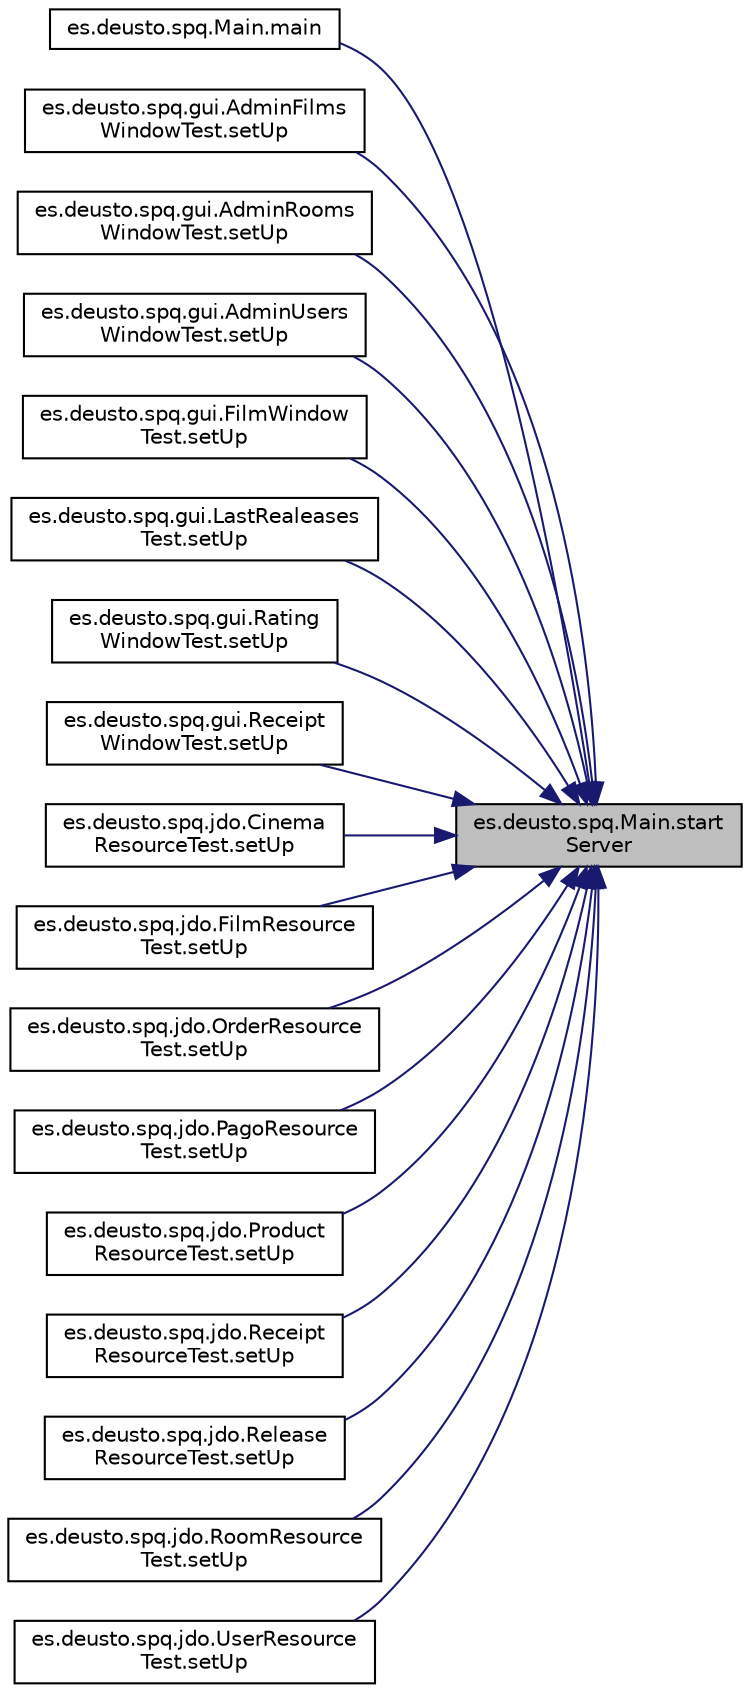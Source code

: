 digraph "es.deusto.spq.Main.startServer"
{
 // LATEX_PDF_SIZE
  edge [fontname="Helvetica",fontsize="10",labelfontname="Helvetica",labelfontsize="10"];
  node [fontname="Helvetica",fontsize="10",shape=record];
  rankdir="RL";
  Node1 [label="es.deusto.spq.Main.start\lServer",height=0.2,width=0.4,color="black", fillcolor="grey75", style="filled", fontcolor="black",tooltip=" "];
  Node1 -> Node2 [dir="back",color="midnightblue",fontsize="10",style="solid",fontname="Helvetica"];
  Node2 [label="es.deusto.spq.Main.main",height=0.2,width=0.4,color="black", fillcolor="white", style="filled",URL="$classes_1_1deusto_1_1spq_1_1_main.html#ac14da79282eae99f0ca7832d5ff0e16b",tooltip=" "];
  Node1 -> Node3 [dir="back",color="midnightblue",fontsize="10",style="solid",fontname="Helvetica"];
  Node3 [label="es.deusto.spq.gui.AdminFilms\lWindowTest.setUp",height=0.2,width=0.4,color="black", fillcolor="white", style="filled",URL="$classes_1_1deusto_1_1spq_1_1gui_1_1_admin_films_window_test.html#a3b00f8c55336cbfb27f99e5a1e255311",tooltip=" "];
  Node1 -> Node4 [dir="back",color="midnightblue",fontsize="10",style="solid",fontname="Helvetica"];
  Node4 [label="es.deusto.spq.gui.AdminRooms\lWindowTest.setUp",height=0.2,width=0.4,color="black", fillcolor="white", style="filled",URL="$classes_1_1deusto_1_1spq_1_1gui_1_1_admin_rooms_window_test.html#a0d03ae5ee25e25de247ef9030ecc7af1",tooltip=" "];
  Node1 -> Node5 [dir="back",color="midnightblue",fontsize="10",style="solid",fontname="Helvetica"];
  Node5 [label="es.deusto.spq.gui.AdminUsers\lWindowTest.setUp",height=0.2,width=0.4,color="black", fillcolor="white", style="filled",URL="$classes_1_1deusto_1_1spq_1_1gui_1_1_admin_users_window_test.html#a043e7bfd150aa929ffad22065905202b",tooltip=" "];
  Node1 -> Node6 [dir="back",color="midnightblue",fontsize="10",style="solid",fontname="Helvetica"];
  Node6 [label="es.deusto.spq.gui.FilmWindow\lTest.setUp",height=0.2,width=0.4,color="black", fillcolor="white", style="filled",URL="$classes_1_1deusto_1_1spq_1_1gui_1_1_film_window_test.html#a62f5f10f2aada488a3ae5de77f7e9df6",tooltip=" "];
  Node1 -> Node7 [dir="back",color="midnightblue",fontsize="10",style="solid",fontname="Helvetica"];
  Node7 [label="es.deusto.spq.gui.LastRealeases\lTest.setUp",height=0.2,width=0.4,color="black", fillcolor="white", style="filled",URL="$classes_1_1deusto_1_1spq_1_1gui_1_1_last_realeases_test.html#a605f6f431ce742bdd51fe04a02654924",tooltip=" "];
  Node1 -> Node8 [dir="back",color="midnightblue",fontsize="10",style="solid",fontname="Helvetica"];
  Node8 [label="es.deusto.spq.gui.Rating\lWindowTest.setUp",height=0.2,width=0.4,color="black", fillcolor="white", style="filled",URL="$classes_1_1deusto_1_1spq_1_1gui_1_1_rating_window_test.html#aeeef782119bc36973337ef6be03929da",tooltip=" "];
  Node1 -> Node9 [dir="back",color="midnightblue",fontsize="10",style="solid",fontname="Helvetica"];
  Node9 [label="es.deusto.spq.gui.Receipt\lWindowTest.setUp",height=0.2,width=0.4,color="black", fillcolor="white", style="filled",URL="$classes_1_1deusto_1_1spq_1_1gui_1_1_receipt_window_test.html#a9ec7f8ce9f45765aa31f75b056567b27",tooltip=" "];
  Node1 -> Node10 [dir="back",color="midnightblue",fontsize="10",style="solid",fontname="Helvetica"];
  Node10 [label="es.deusto.spq.jdo.Cinema\lResourceTest.setUp",height=0.2,width=0.4,color="black", fillcolor="white", style="filled",URL="$classes_1_1deusto_1_1spq_1_1jdo_1_1_cinema_resource_test.html#aceeae734e07b2ea44d739a4867791094",tooltip=" "];
  Node1 -> Node11 [dir="back",color="midnightblue",fontsize="10",style="solid",fontname="Helvetica"];
  Node11 [label="es.deusto.spq.jdo.FilmResource\lTest.setUp",height=0.2,width=0.4,color="black", fillcolor="white", style="filled",URL="$classes_1_1deusto_1_1spq_1_1jdo_1_1_film_resource_test.html#ae4a6781c5fb9479b6a5cf5e7aceda3d2",tooltip=" "];
  Node1 -> Node12 [dir="back",color="midnightblue",fontsize="10",style="solid",fontname="Helvetica"];
  Node12 [label="es.deusto.spq.jdo.OrderResource\lTest.setUp",height=0.2,width=0.4,color="black", fillcolor="white", style="filled",URL="$classes_1_1deusto_1_1spq_1_1jdo_1_1_order_resource_test.html#a915bcee239f37c7dd03c13e9efa4a511",tooltip=" "];
  Node1 -> Node13 [dir="back",color="midnightblue",fontsize="10",style="solid",fontname="Helvetica"];
  Node13 [label="es.deusto.spq.jdo.PagoResource\lTest.setUp",height=0.2,width=0.4,color="black", fillcolor="white", style="filled",URL="$classes_1_1deusto_1_1spq_1_1jdo_1_1_pago_resource_test.html#a77b50d497b29fa28c501e87c4300760b",tooltip=" "];
  Node1 -> Node14 [dir="back",color="midnightblue",fontsize="10",style="solid",fontname="Helvetica"];
  Node14 [label="es.deusto.spq.jdo.Product\lResourceTest.setUp",height=0.2,width=0.4,color="black", fillcolor="white", style="filled",URL="$classes_1_1deusto_1_1spq_1_1jdo_1_1_product_resource_test.html#aac57bd5b609266e0b05ec5588f4f8d9f",tooltip=" "];
  Node1 -> Node15 [dir="back",color="midnightblue",fontsize="10",style="solid",fontname="Helvetica"];
  Node15 [label="es.deusto.spq.jdo.Receipt\lResourceTest.setUp",height=0.2,width=0.4,color="black", fillcolor="white", style="filled",URL="$classes_1_1deusto_1_1spq_1_1jdo_1_1_receipt_resource_test.html#adff6019df2e1df9a32e1bdf46dce5446",tooltip=" "];
  Node1 -> Node16 [dir="back",color="midnightblue",fontsize="10",style="solid",fontname="Helvetica"];
  Node16 [label="es.deusto.spq.jdo.Release\lResourceTest.setUp",height=0.2,width=0.4,color="black", fillcolor="white", style="filled",URL="$classes_1_1deusto_1_1spq_1_1jdo_1_1_release_resource_test.html#a29e20c9a3e956a6256adbfe6dc0dd814",tooltip=" "];
  Node1 -> Node17 [dir="back",color="midnightblue",fontsize="10",style="solid",fontname="Helvetica"];
  Node17 [label="es.deusto.spq.jdo.RoomResource\lTest.setUp",height=0.2,width=0.4,color="black", fillcolor="white", style="filled",URL="$classes_1_1deusto_1_1spq_1_1jdo_1_1_room_resource_test.html#a4e078763b9dc26ff518ddf724e683922",tooltip=" "];
  Node1 -> Node18 [dir="back",color="midnightblue",fontsize="10",style="solid",fontname="Helvetica"];
  Node18 [label="es.deusto.spq.jdo.UserResource\lTest.setUp",height=0.2,width=0.4,color="black", fillcolor="white", style="filled",URL="$classes_1_1deusto_1_1spq_1_1jdo_1_1_user_resource_test.html#a5150933cc1f41a809996adca81bc16fb",tooltip=" "];
}
